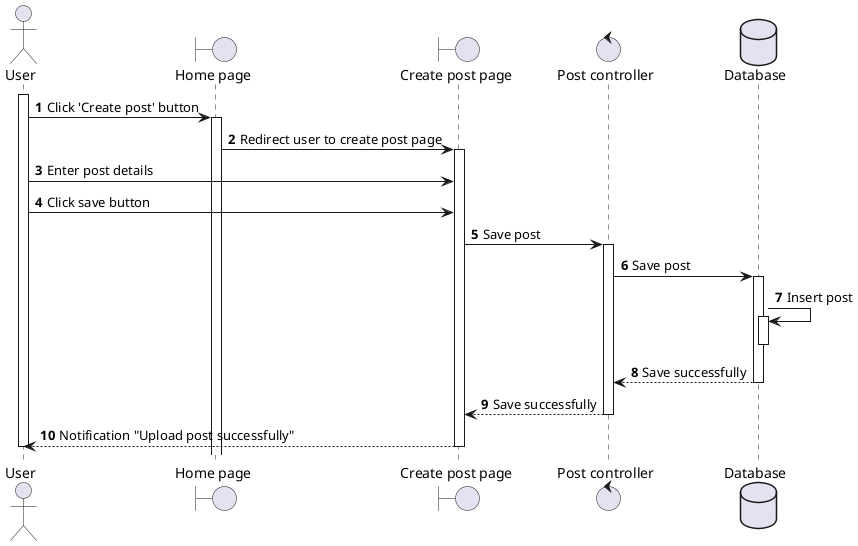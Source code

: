 @startuml
autonumber
actor "User" as User
boundary "Home page" as Home
boundary "Create post page" as Page
control "Post controller" as Ctl
database "Database" as DB

activate User
User -> Home ++ : Click 'Create post' button
Home -> Page ++ : Redirect user to create post page
User -> Page : Enter post details
User -> Page : Click save button
Page -> Ctl ++: Save post
Ctl -> DB ++: Save post 
DB -> DB ++: Insert post 
DB--
DB --> Ctl-- : Save successfully
Ctl --> Page --: Save successfully
Page --> User --: Notification "Upload post successfully"
User --
@enduml